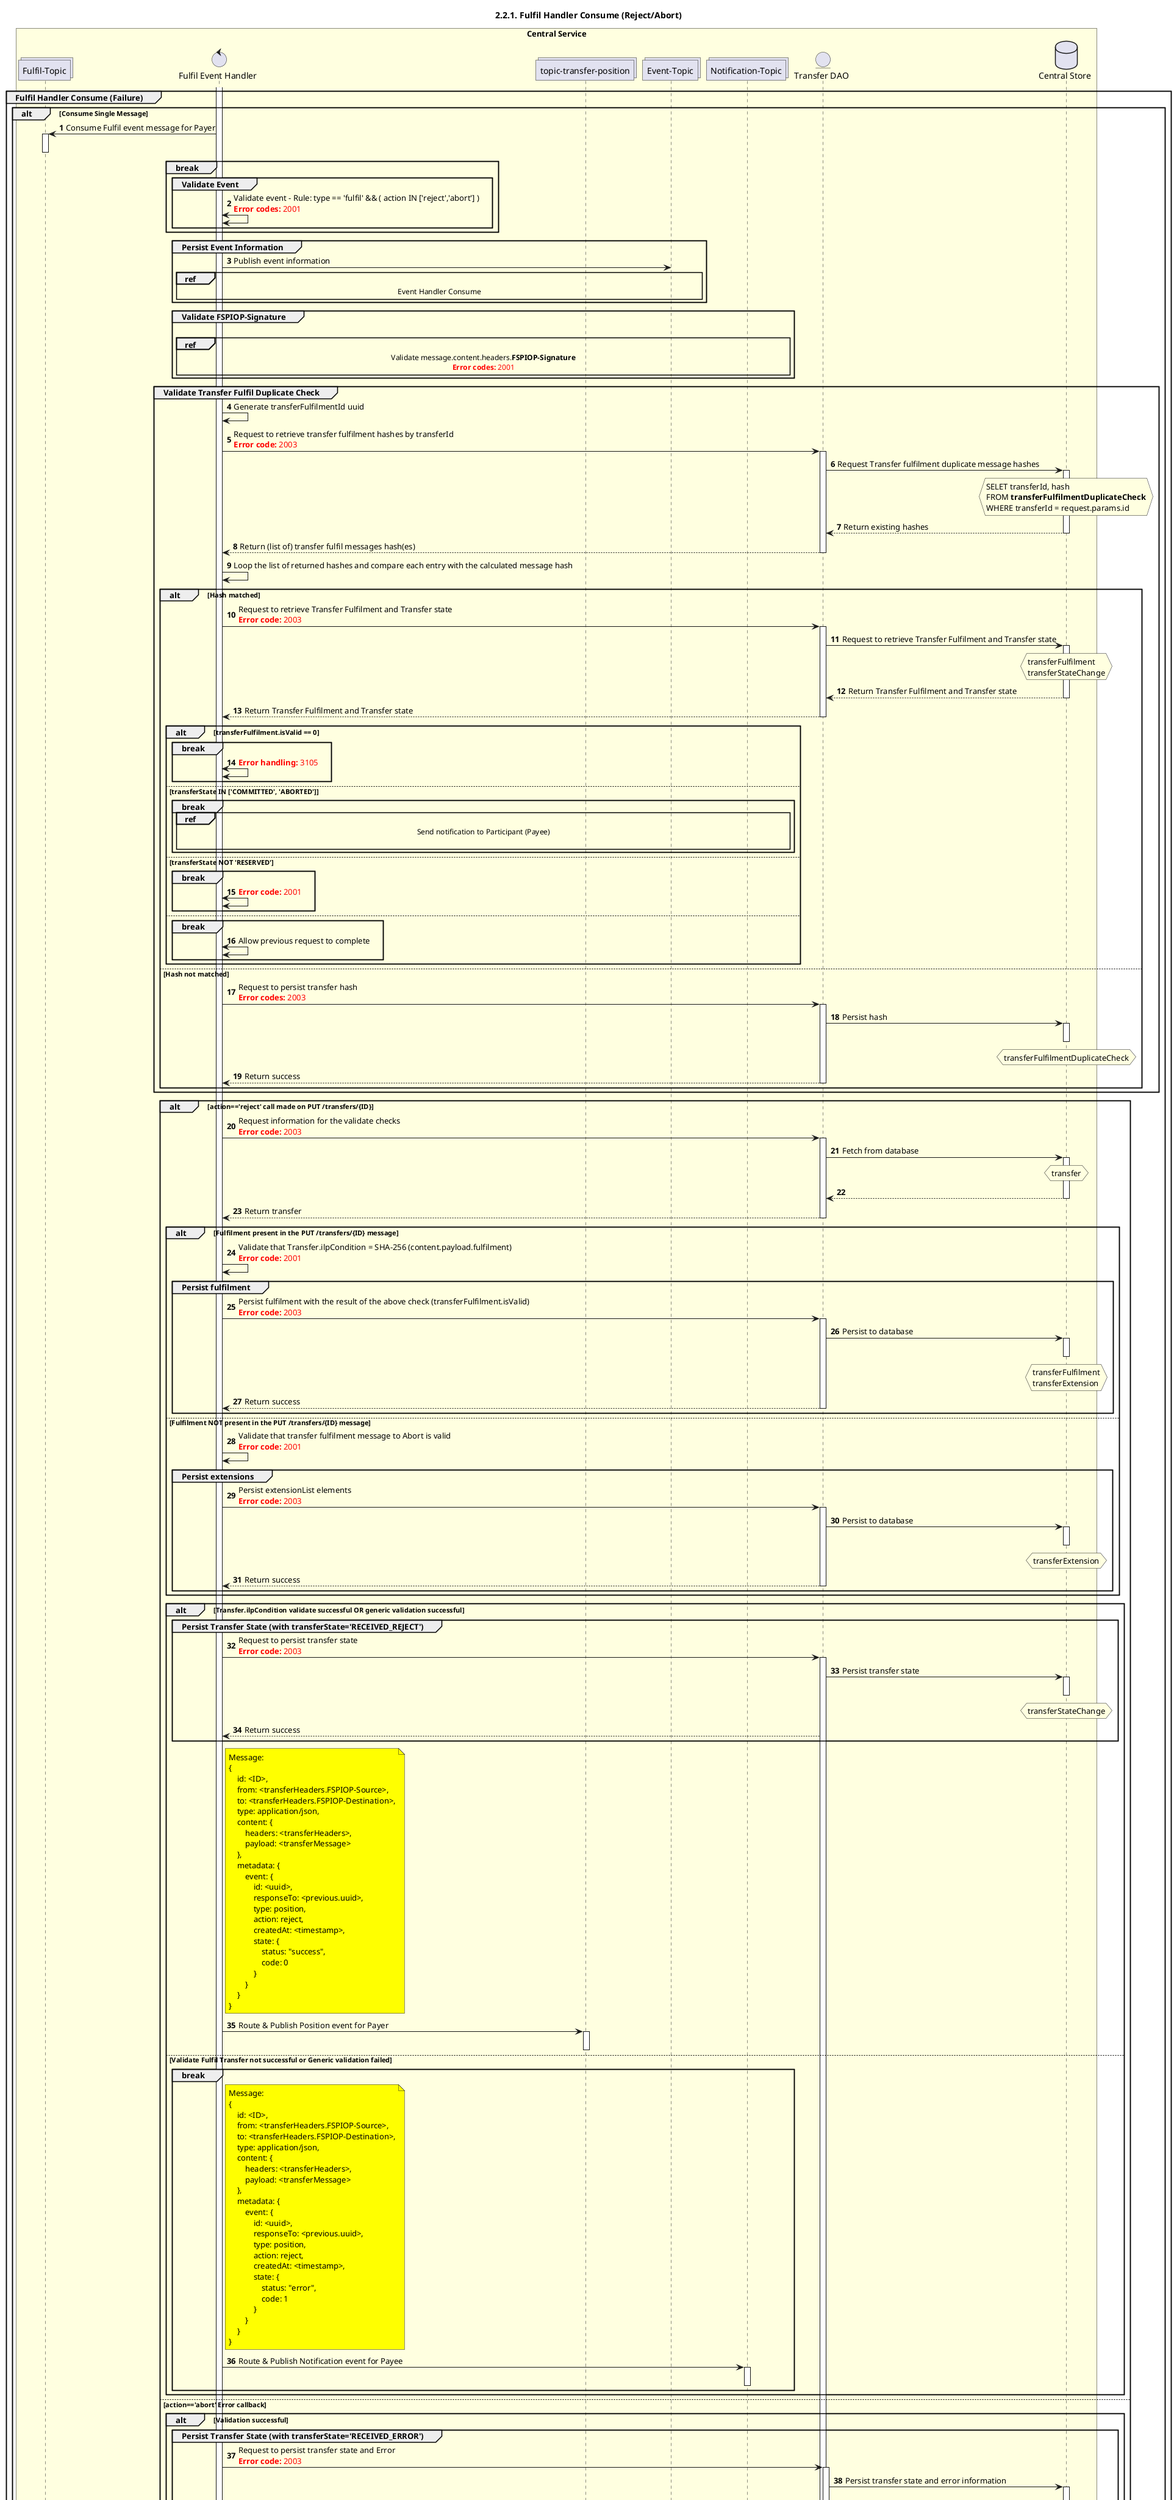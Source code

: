 /'*****
 License
 --------------
 Copyright © 2017 Bill & Melinda Gates Foundation
 The Mojaloop files are made available by the Bill & Melinda Gates Foundation under the Apache License, Version 2.0 (the "License") and you may not use these files except in compliance with the License. You may obtain a copy of the License at
 http://www.apache.org/licenses/LICENSE-2.0
 Unless required by applicable law or agreed to in writing, the Mojaloop files are distributed on an "AS IS" BASIS, WITHOUT WARRANTIES OR CONDITIONS OF ANY KIND, either express or implied. See the License for the specific language governing permissions and limitations under the License.
 Contributors
 --------------
 This is the official list of the Mojaloop project contributors for this file.
 Names of the original copyright holders (individuals or organizations)
 should be listed with a '*' in the first column. People who have
 contributed from an organization can be listed under the organization
 that actually holds the copyright for their contributions (see the
 Gates Foundation organization for an example). Those individuals should have
 their names indented and be marked with a '-'. Email address can be added
 optionally within square brackets <email>.
 * Gates Foundation
 - Name Surname <name.surname@gatesfoundation.com>

 * Rajiv Mothilal <rajiv.mothilal@modusbox.com>
 * Georgi Georgiev <georgi.georgiev@modusbox.com>
 * Sam Kummary <sam@modusbox.com>
 --------------
 ******'/

@startuml
' declate title
title 2.2.1. Fulfil Handler Consume (Reject/Abort)
autonumber
' Actor Keys:
'   boundary - APIs/Interfaces, etc
'   collections - Kafka Topics
'   control - Kafka Consumers
'   entity - Database Access Objects
'   database - Database Persistance Store
' declare actors
collections "Fulfil-Topic" as TOPIC_FULFIL
control "Fulfil Event Handler" as FULF_HANDLER
collections "Event-Topic" as TOPIC_EVENT
collections "topic-transfer-position" as TOPIC_TRANSFER_POSITION
collections "Notification-Topic" as TOPIC_NOTIFICATIONS
'entity "Transfer Duplicate Facade" as DUP_FACADE
entity "Transfer DAO" as TRANS_DAO
database "Central Store" as DB
box "Central Service" #LightYellow
    participant TOPIC_FULFIL
    participant FULF_HANDLER
    participant TOPIC_TRANSFER_POSITION
    participant TOPIC_EVENT
    participant TOPIC_NOTIFICATIONS
    participant TRANS_DAO
    participant DB
end box
' start flow
activate FULF_HANDLER
group Fulfil Handler Consume (Failure)
    alt Consume Single Message
        TOPIC_FULFIL <- FULF_HANDLER: Consume Fulfil event message for Payer
        activate TOPIC_FULFIL
        deactivate TOPIC_FULFIL
        break
            group Validate Event
                FULF_HANDLER <-> FULF_HANDLER: Validate event - Rule: type == 'fulfil' && ( action IN ['reject','abort'] )\n<color #FF0000><b>Error codes:</b> 2001</color>
            end
        end
        group Persist Event Information
            FULF_HANDLER -> TOPIC_EVENT: Publish event information
            ref over FULF_HANDLER, TOPIC_EVENT:  Event Handler Consume
        end
        group Validate FSPIOP-Signature
            |||
            ref over FULF_HANDLER, TOPIC_NOTIFICATIONS: Validate message.content.headers.**FSPIOP-Signature**\n<color #FF0000><b>Error codes:</b> 2001</color>
        end
        group Validate Transfer Fulfil Duplicate Check
            FULF_HANDLER -> FULF_HANDLER: Generate transferFulfilmentId uuid
            FULF_HANDLER -> TRANS_DAO: Request to retrieve transfer fulfilment hashes by transferId\n<color #FF0000><b>Error code:</b> 2003</color>
            activate TRANS_DAO
            TRANS_DAO -> DB: Request Transfer fulfilment duplicate message hashes
            hnote over DB #lightyellow
                SELET transferId, hash
                FROM **transferFulfilmentDuplicateCheck**
                WHERE transferId = request.params.id
            end note
            activate DB
            TRANS_DAO <-- DB: Return existing hashes
            deactivate DB
            TRANS_DAO --> FULF_HANDLER: Return (list of) transfer fulfil messages hash(es)
            deactivate TRANS_DAO
            FULF_HANDLER -> FULF_HANDLER: Loop the list of returned hashes and compare each entry with the calculated message hash
            alt Hash matched
                ' Need to check what respond with same results if finalised then resend, else ignore and wait for response
                FULF_HANDLER -> TRANS_DAO: Request to retrieve Transfer Fulfilment and Transfer state\n<color #FF0000><b>Error code:</b> 2003</color>
                activate TRANS_DAO
                TRANS_DAO -> DB: Request to retrieve Transfer Fulfilment and Transfer state
                hnote over DB #lightyellow
                    transferFulfilment
                    transferStateChange
                end note
                activate DB
                TRANS_DAO <-- DB: Return Transfer Fulfilment and Transfer state
                deactivate DB
                TRANS_DAO --> FULF_HANDLER: Return Transfer Fulfilment and Transfer state
                deactivate TRANS_DAO
                alt transferFulfilment.isValid == 0
                    break
                        FULF_HANDLER <-> FULF_HANDLER: <color #FF0000><b>Error handling:</b> 3105</color>
                    end
                else transferState IN ['COMMITTED', 'ABORTED']
                    break
                        ref over FULF_HANDLER, TOPIC_NOTIFICATIONS: Send notification to Participant (Payee)\n
                    end
                else transferState NOT 'RESERVED'
                    break
                        FULF_HANDLER <-> FULF_HANDLER: <color #FF0000><b>Error code:</b> 2001</color>
                    end
                else
                    break
                        FULF_HANDLER <-> FULF_HANDLER: Allow previous request to complete
                    end
                end
            else Hash not matched
                FULF_HANDLER -> TRANS_DAO: Request to persist transfer hash\n<color #FF0000><b>Error codes:</b> 2003</color>
                activate TRANS_DAO
                TRANS_DAO -> DB: Persist hash
                hnote over DB #lightyellow
                    transferFulfilmentDuplicateCheck
                end note
                activate DB
                deactivate DB
                TRANS_DAO --> FULF_HANDLER: Return success
                deactivate TRANS_DAO
            end
        end
        alt action=='reject' call made on PUT /transfers/{ID}
            FULF_HANDLER -> TRANS_DAO: Request information for the validate checks\n<color #FF0000><b>Error code:</b> 2003</color>
            activate TRANS_DAO
            TRANS_DAO -> DB: Fetch from database
            activate DB
            hnote over DB #lightyellow
                transfer
            end note
            DB --> TRANS_DAO
            deactivate DB
            FULF_HANDLER <-- TRANS_DAO: Return transfer
            deactivate TRANS_DAO

            alt Fulfilment present in the PUT /transfers/{ID} message
                FULF_HANDLER ->FULF_HANDLER: Validate that Transfer.ilpCondition = SHA-256 (content.payload.fulfilment)\n<color #FF0000><b>Error code:</b> 2001</color>

                group Persist fulfilment
                    FULF_HANDLER -> TRANS_DAO: Persist fulfilment with the result of the above check (transferFulfilment.isValid)\n<color #FF0000><b>Error code:</b> 2003</color>
                    activate TRANS_DAO
                    TRANS_DAO -> DB: Persist to database
                    activate DB
                    deactivate DB
                    hnote over DB #lightyellow
                        transferFulfilment
                        transferExtension
                    end note
                    FULF_HANDLER <-- TRANS_DAO: Return success
                    deactivate TRANS_DAO
                end
            else Fulfilment NOT present in the PUT /transfers/{ID} message
                FULF_HANDLER ->FULF_HANDLER: Validate that transfer fulfilment message to Abort is valid\n<color #FF0000><b>Error code:</b> 2001</color>
                group Persist extensions
                    FULF_HANDLER -> TRANS_DAO: Persist extensionList elements\n<color #FF0000><b>Error code:</b> 2003</color>
                    activate TRANS_DAO
                    TRANS_DAO -> DB: Persist to database
                    activate DB
                    deactivate DB
                    hnote over DB #lightyellow
                        transferExtension
                    end note
                    FULF_HANDLER <-- TRANS_DAO: Return success
                    deactivate TRANS_DAO
                end
            end

            alt Transfer.ilpCondition validate successful OR generic validation successful
                group Persist Transfer State (with transferState='RECEIVED_REJECT')
                    FULF_HANDLER -> TRANS_DAO: Request to persist transfer state\n<color #FF0000><b>Error code:</b> 2003</color>
                    activate TRANS_DAO
                    TRANS_DAO -> DB: Persist transfer state
                    activate DB
                    hnote over DB #lightyellow
                        transferStateChange
                    end note
                    deactivate DB
                    TRANS_DAO --> FULF_HANDLER: Return success
                end

                note right of FULF_HANDLER #yellow
                    Message:
                    {
                        id: <ID>,
                        from: <transferHeaders.FSPIOP-Source>,
                        to: <transferHeaders.FSPIOP-Destination>,
                        type: application/json,
                        content: {
                            headers: <transferHeaders>,
                            payload: <transferMessage>
                        },
                        metadata: {
                            event: {
                                id: <uuid>,
                                responseTo: <previous.uuid>,
                                type: position,
                                action: reject,
                                createdAt: <timestamp>,
                                state: {
                                    status: "success",
                                    code: 0
                                }
                            }
                        }
                    }
                end note

                FULF_HANDLER -> TOPIC_TRANSFER_POSITION: Route & Publish Position event for Payer
                activate TOPIC_TRANSFER_POSITION
                deactivate TOPIC_TRANSFER_POSITION
            else Validate Fulfil Transfer not successful or Generic validation failed
                break
                    note right of FULF_HANDLER #yellow
                        Message:
                        {
                            id: <ID>,
                            from: <transferHeaders.FSPIOP-Source>,
                            to: <transferHeaders.FSPIOP-Destination>,
                            type: application/json,
                            content: {
                                headers: <transferHeaders>,
                                payload: <transferMessage>
                            },
                            metadata: {
                                event: {
                                    id: <uuid>,
                                    responseTo: <previous.uuid>,
                                    type: position,
                                    action: reject,
                                    createdAt: <timestamp>,
                                    state: {
                                        status: "error",
                                        code: 1
                                    }
                                }
                            }
                        }
                    end note
                    FULF_HANDLER -> TOPIC_NOTIFICATIONS: Route & Publish Notification event for Payee
                    activate TOPIC_NOTIFICATIONS
                    deactivate TOPIC_NOTIFICATIONS
                end
            end
        else action=='abort' Error callback
            alt Validation successful
                group Persist Transfer State (with transferState='RECEIVED_ERROR')
                    FULF_HANDLER -> TRANS_DAO: Request to persist transfer state and Error\n<color #FF0000><b>Error code:</b> 2003</color>
                    activate TRANS_DAO
                    TRANS_DAO -> DB: Persist transfer state and error information
                    activate DB
                    hnote over DB #lightyellow
                        transferStateChange
                        transferError
                        transferExtension
                    end note
                    deactivate DB
                    TRANS_DAO --> FULF_HANDLER: Return success
                end

                note right of FULF_HANDLER #yellow
                    Message:
                    {
                        id: <ID>,
                        from: <transferHeaders.FSPIOP-Source>,
                        to: <transferHeaders.FSPIOP-Destination>,
                        type: application/json,
                        content: {
                            headers: <transferHeaders>,
                            payload: <transferMessage>
                        },
                        metadata: {
                            event: {
                                id: <uuid>,
                                responseTo: <previous.uuid>,
                                type: position,
                                action: abort,
                                createdAt: <timestamp>,
                                state: {
                                    status: "success",
                                    code: 0
                                }
                            }
                        }
                    }
                end note

                FULF_HANDLER -> TOPIC_TRANSFER_POSITION: Route & Publish Position event for Payer
                activate TOPIC_TRANSFER_POSITION
                deactivate TOPIC_TRANSFER_POSITION
            else Validate Transfer Error Message not successful
                break
                    note right of FULF_HANDLER #yellow
                        Message:
                        {
                            id: <ID>,
                            from: <transferHeaders.FSPIOP-Source>,
                            to: <transferHeaders.FSPIOP-Destination>,
                            type: application/json,
                            content: {
                                headers: <transferHeaders>,
                                payload: <transferMessage>
                            },
                            metadata: {
                                event: {
                                    id: <uuid>,
                                    responseTo: <previous.uuid>,
                                    type: position,
                                    action: abort,
                                    createdAt: <timestamp>,
                                    state: {
                                        status: "error",
                                        code: 1
                                    }
                                }
                            }
                        }
                    end note
                    FULF_HANDLER -> TOPIC_NOTIFICATIONS: Route & Publish Notification event for Payee
                    activate TOPIC_NOTIFICATIONS
                    deactivate TOPIC_NOTIFICATIONS
                end
            end
        end
    else Consume Batch Messages
        note left of FULF_HANDLER #lightblue
            To be delivered by future story
        end note
    end
end
deactivate FULF_HANDLER
@enduml
